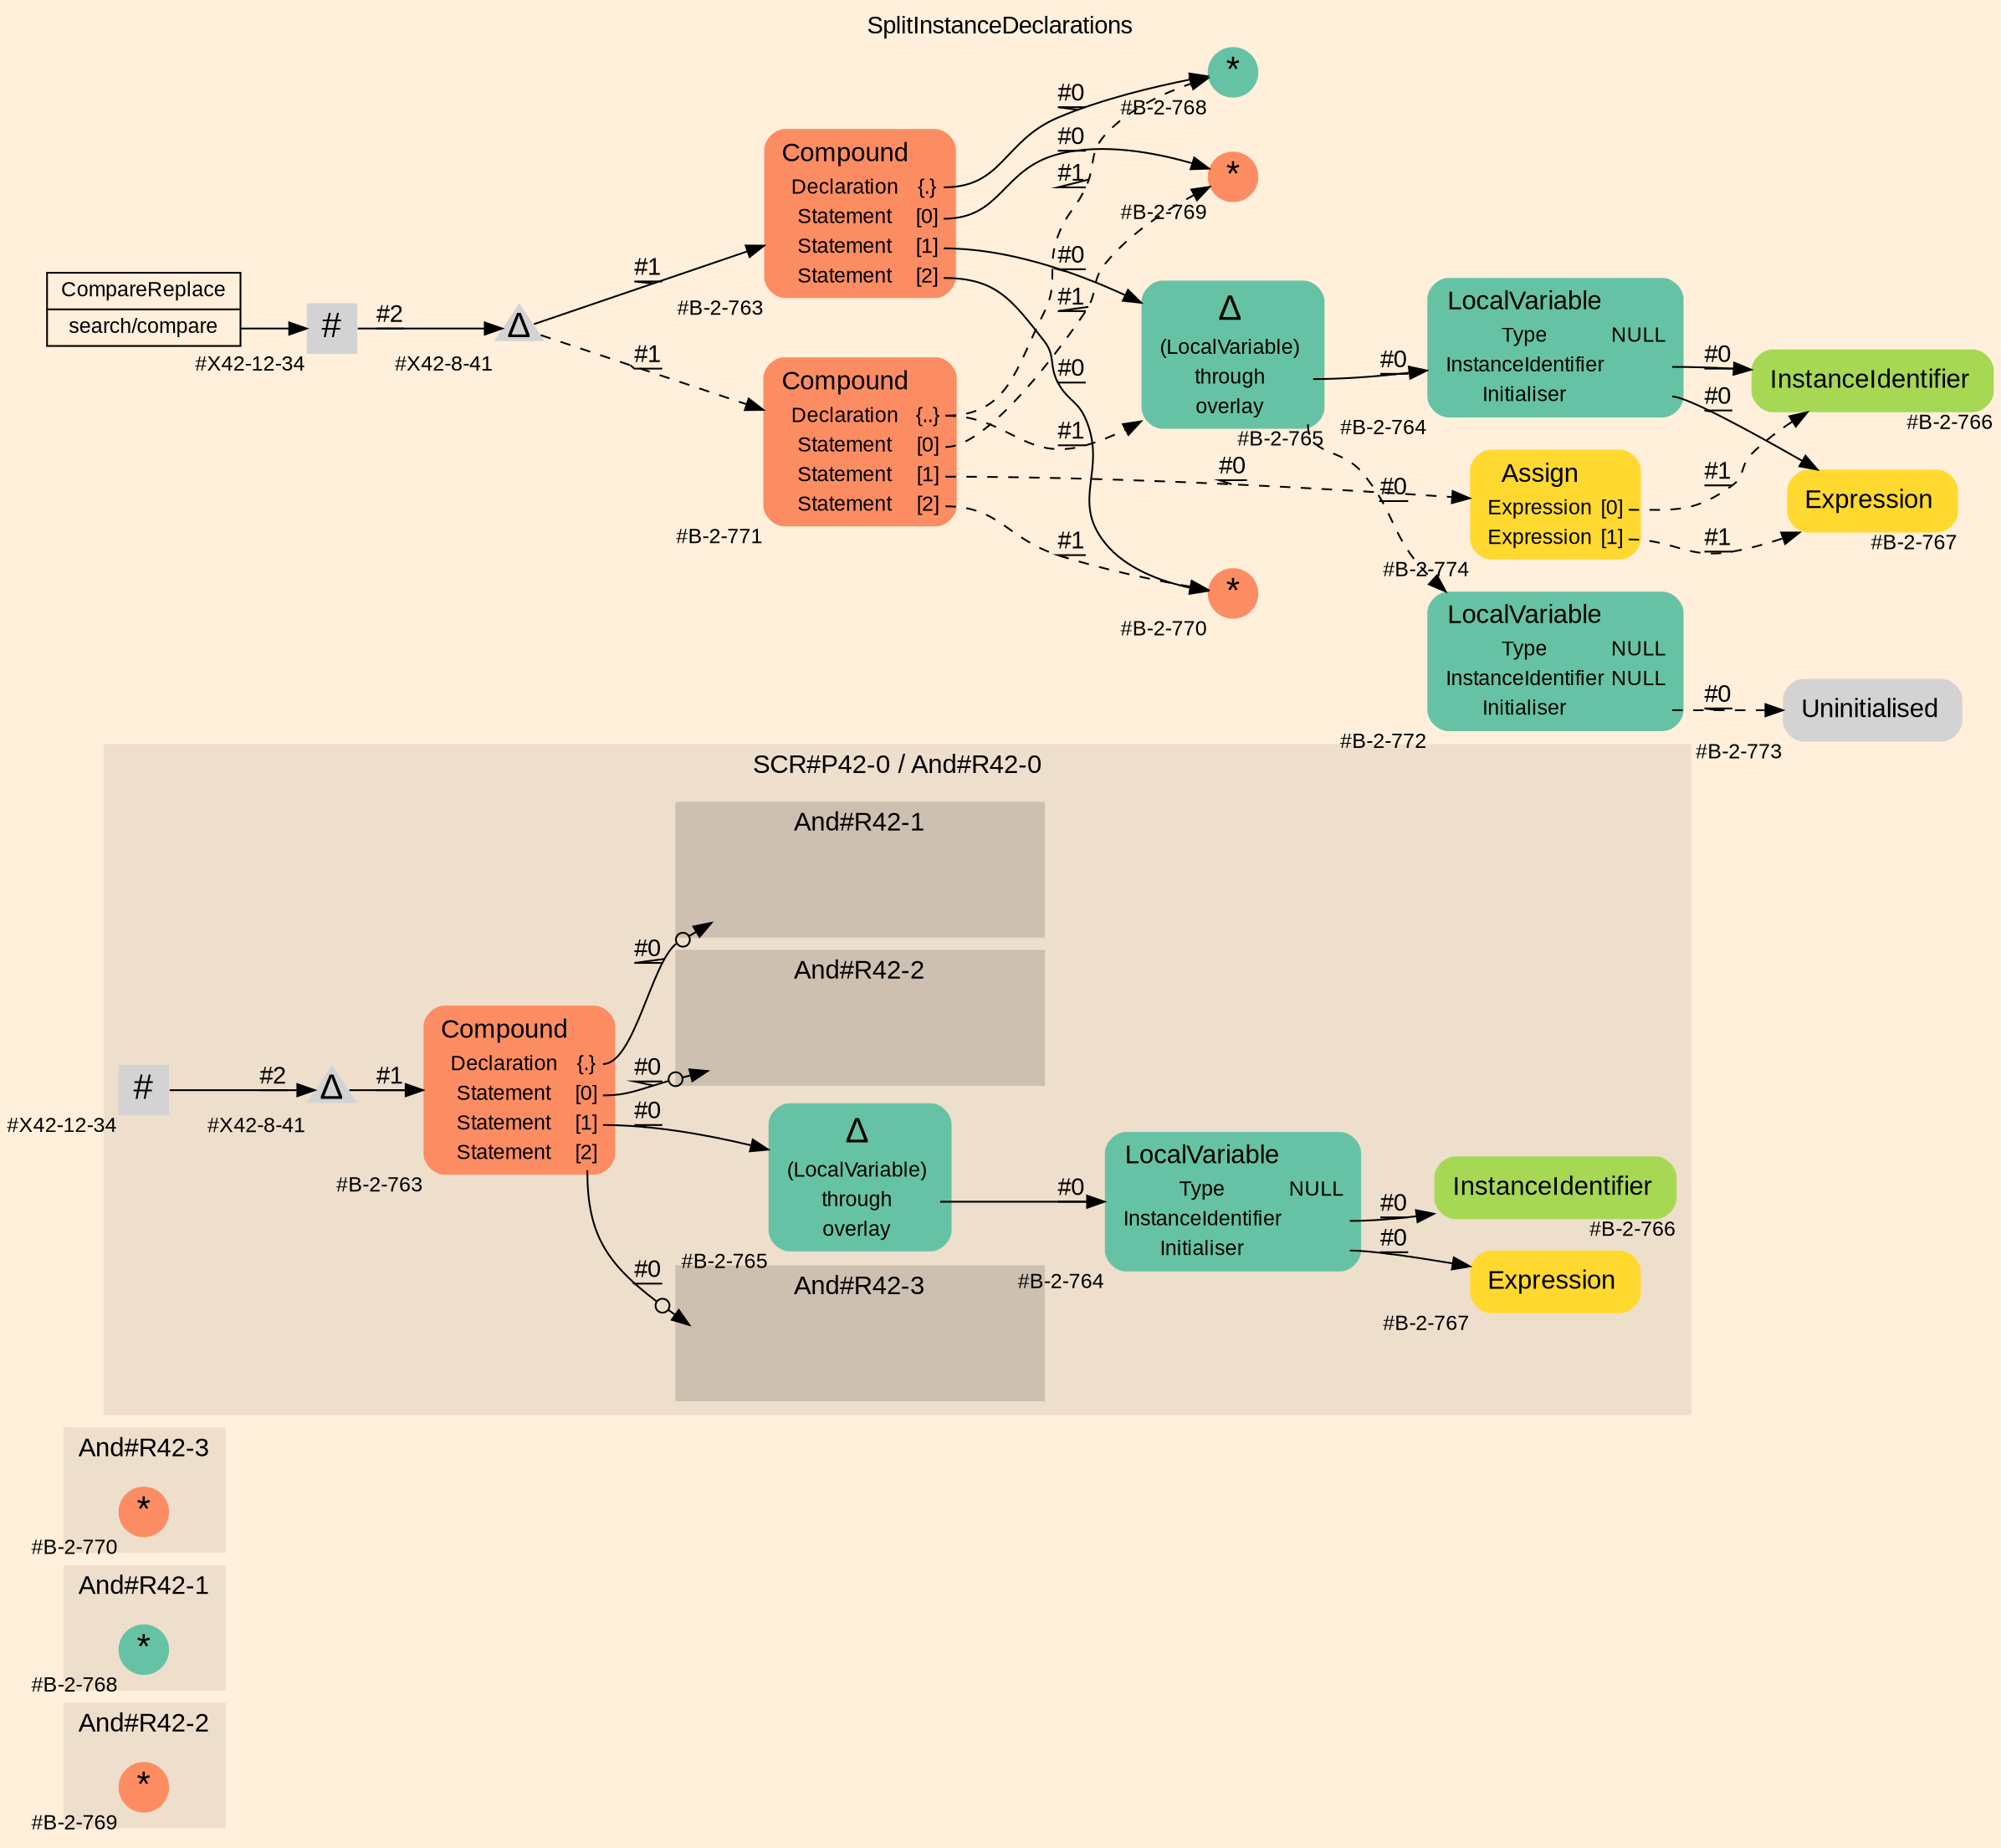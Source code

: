 digraph "SplitInstanceDeclarations" {
label = "SplitInstanceDeclarations"
labelloc = t
graph [
    rankdir = "LR"
    ranksep = 0.3
    bgcolor = antiquewhite1
    color = black
    fontcolor = black
    fontname = "Arial"
];
node [
    fontname = "Arial"
];
edge [
    fontname = "Arial"
];

// -------------------- figure And#R42-2 --------------------
// -------- region And#R42-2 ----------
subgraph "clusterAnd#R42-2" {
    label = "And#R42-2"
    style = "filled"
    color = antiquewhite2
    fontsize = "15"
    // -------- block And#R42-2/#B-2-769 ----------
    "And#R42-2/#B-2-769" [
        shape = "circle"
        fillcolor = "/set28/2"
        xlabel = "#B-2-769"
        fontsize = "12"
        fontcolor = black
        label = <<FONT POINT-SIZE="20" COLOR="black">*</FONT>>
        style = "filled"
        penwidth = 0.0
        fixedsize = true
        width = 0.4
        height = 0.4
    ];
    
}


// -------------------- figure And#R42-1 --------------------
// -------- region And#R42-1 ----------
subgraph "clusterAnd#R42-1" {
    label = "And#R42-1"
    style = "filled"
    color = antiquewhite2
    fontsize = "15"
    // -------- block And#R42-1/#B-2-768 ----------
    "And#R42-1/#B-2-768" [
        shape = "circle"
        fillcolor = "/set28/1"
        xlabel = "#B-2-768"
        fontsize = "12"
        fontcolor = black
        label = <<FONT POINT-SIZE="20" COLOR="black">*</FONT>>
        style = "filled"
        penwidth = 0.0
        fixedsize = true
        width = 0.4
        height = 0.4
    ];
    
}


// -------------------- figure And#R42-3 --------------------
// -------- region And#R42-3 ----------
subgraph "clusterAnd#R42-3" {
    label = "And#R42-3"
    style = "filled"
    color = antiquewhite2
    fontsize = "15"
    // -------- block And#R42-3/#B-2-770 ----------
    "And#R42-3/#B-2-770" [
        shape = "circle"
        fillcolor = "/set28/2"
        xlabel = "#B-2-770"
        fontsize = "12"
        fontcolor = black
        label = <<FONT POINT-SIZE="20" COLOR="black">*</FONT>>
        style = "filled"
        penwidth = 0.0
        fixedsize = true
        width = 0.4
        height = 0.4
    ];
    
}


// -------------------- figure And#R42-0 --------------------
// -------- region And#R42-0 ----------
subgraph "clusterAnd#R42-0" {
    label = "SCR#P42-0 / And#R42-0"
    style = "filled"
    color = antiquewhite2
    fontsize = "15"
    // -------- block And#R42-0/#X42-12-34 ----------
    "And#R42-0/#X42-12-34" [
        shape = "square"
        xlabel = "#X42-12-34"
        fontsize = "12"
        fontcolor = black
        label = <<FONT POINT-SIZE="20" COLOR="black">#</FONT>>
        style = "filled"
        penwidth = 0.0
        fixedsize = true
        width = 0.4
        height = 0.4
    ];
    
    // -------- block And#R42-0/#X42-8-41 ----------
    "And#R42-0/#X42-8-41" [
        shape = "triangle"
        xlabel = "#X42-8-41"
        fontsize = "12"
        fontcolor = black
        label = <<FONT POINT-SIZE="20" COLOR="black">Δ</FONT>>
        style = "filled"
        penwidth = 0.0
        fixedsize = true
        width = 0.4
        height = 0.4
    ];
    
    // -------- block And#R42-0/#B-2-764 ----------
    "And#R42-0/#B-2-764" [
        shape = "plaintext"
        fillcolor = "/set28/1"
        xlabel = "#B-2-764"
        fontsize = "12"
        fontcolor = black
        label = <<TABLE BORDER="0" CELLBORDER="0" CELLSPACING="0">
         <TR><TD><FONT POINT-SIZE="15" COLOR="black">LocalVariable</FONT></TD><TD></TD></TR>
         <TR><TD><FONT POINT-SIZE="12" COLOR="black">Type</FONT></TD><TD PORT="port0"><FONT POINT-SIZE="12" COLOR="black">NULL</FONT></TD></TR>
         <TR><TD><FONT POINT-SIZE="12" COLOR="black">InstanceIdentifier</FONT></TD><TD PORT="port1"></TD></TR>
         <TR><TD><FONT POINT-SIZE="12" COLOR="black">Initialiser</FONT></TD><TD PORT="port2"></TD></TR>
        </TABLE>>
        style = "rounded,filled"
    ];
    
    // -------- block And#R42-0/#B-2-767 ----------
    "And#R42-0/#B-2-767" [
        shape = "plaintext"
        fillcolor = "/set28/6"
        xlabel = "#B-2-767"
        fontsize = "12"
        fontcolor = black
        label = <<TABLE BORDER="0" CELLBORDER="0" CELLSPACING="0">
         <TR><TD><FONT POINT-SIZE="15" COLOR="black">Expression</FONT></TD><TD></TD></TR>
        </TABLE>>
        style = "rounded,filled"
    ];
    
    // -------- block And#R42-0/#B-2-765 ----------
    "And#R42-0/#B-2-765" [
        shape = "plaintext"
        fillcolor = "/set28/1"
        xlabel = "#B-2-765"
        fontsize = "12"
        fontcolor = black
        label = <<TABLE BORDER="0" CELLBORDER="0" CELLSPACING="0">
         <TR><TD><FONT POINT-SIZE="20" COLOR="black">Δ</FONT></TD><TD></TD></TR>
         <TR><TD><FONT POINT-SIZE="12" COLOR="black">(LocalVariable)</FONT></TD><TD PORT="port0"></TD></TR>
         <TR><TD><FONT POINT-SIZE="12" COLOR="black">through</FONT></TD><TD PORT="port1"></TD></TR>
         <TR><TD><FONT POINT-SIZE="12" COLOR="black">overlay</FONT></TD><TD PORT="port2"></TD></TR>
        </TABLE>>
        style = "rounded,filled"
    ];
    
    // -------- block And#R42-0/#B-2-763 ----------
    "And#R42-0/#B-2-763" [
        shape = "plaintext"
        fillcolor = "/set28/2"
        xlabel = "#B-2-763"
        fontsize = "12"
        fontcolor = black
        label = <<TABLE BORDER="0" CELLBORDER="0" CELLSPACING="0">
         <TR><TD><FONT POINT-SIZE="15" COLOR="black">Compound</FONT></TD><TD></TD></TR>
         <TR><TD><FONT POINT-SIZE="12" COLOR="black">Declaration</FONT></TD><TD PORT="port0"><FONT POINT-SIZE="12" COLOR="black">{.}</FONT></TD></TR>
         <TR><TD><FONT POINT-SIZE="12" COLOR="black">Statement</FONT></TD><TD PORT="port1"><FONT POINT-SIZE="12" COLOR="black">[0]</FONT></TD></TR>
         <TR><TD><FONT POINT-SIZE="12" COLOR="black">Statement</FONT></TD><TD PORT="port2"><FONT POINT-SIZE="12" COLOR="black">[1]</FONT></TD></TR>
         <TR><TD><FONT POINT-SIZE="12" COLOR="black">Statement</FONT></TD><TD PORT="port3"><FONT POINT-SIZE="12" COLOR="black">[2]</FONT></TD></TR>
        </TABLE>>
        style = "rounded,filled"
    ];
    
    // -------- block And#R42-0/#B-2-766 ----------
    "And#R42-0/#B-2-766" [
        shape = "plaintext"
        fillcolor = "/set28/5"
        xlabel = "#B-2-766"
        fontsize = "12"
        fontcolor = black
        label = <<TABLE BORDER="0" CELLBORDER="0" CELLSPACING="0">
         <TR><TD><FONT POINT-SIZE="15" COLOR="black">InstanceIdentifier</FONT></TD><TD></TD></TR>
        </TABLE>>
        style = "rounded,filled"
    ];
    
    // -------- region And#R42-0/And#R42-1 ----------
    subgraph "clusterAnd#R42-0/And#R42-1" {
        label = "And#R42-1"
        style = "filled"
        color = antiquewhite3
        fontsize = "15"
        // -------- block And#R42-0/And#R42-1/#B-2-768 ----------
        "And#R42-0/And#R42-1/#B-2-768" [
            shape = none
            fillcolor = "/set28/1"
            xlabel = "#B-2-768"
            fontsize = "12"
            fontcolor = black
            style = "invisible"
        ];
        
    }
    
    // -------- region And#R42-0/And#R42-2 ----------
    subgraph "clusterAnd#R42-0/And#R42-2" {
        label = "And#R42-2"
        style = "filled"
        color = antiquewhite3
        fontsize = "15"
        // -------- block And#R42-0/And#R42-2/#B-2-769 ----------
        "And#R42-0/And#R42-2/#B-2-769" [
            shape = none
            fillcolor = "/set28/2"
            xlabel = "#B-2-769"
            fontsize = "12"
            fontcolor = black
            style = "invisible"
        ];
        
    }
    
    // -------- region And#R42-0/And#R42-3 ----------
    subgraph "clusterAnd#R42-0/And#R42-3" {
        label = "And#R42-3"
        style = "filled"
        color = antiquewhite3
        fontsize = "15"
        // -------- block And#R42-0/And#R42-3/#B-2-770 ----------
        "And#R42-0/And#R42-3/#B-2-770" [
            shape = none
            fillcolor = "/set28/2"
            xlabel = "#B-2-770"
            fontsize = "12"
            fontcolor = black
            style = "invisible"
        ];
        
    }
    
}

"And#R42-0/#X42-12-34" -> "And#R42-0/#X42-8-41" [
    label = "#2"
    decorate = true
    color = black
    fontcolor = black
];

"And#R42-0/#X42-8-41" -> "And#R42-0/#B-2-763" [
    label = "#1"
    decorate = true
    color = black
    fontcolor = black
];

"And#R42-0/#B-2-764":port1 -> "And#R42-0/#B-2-766" [
    label = "#0"
    decorate = true
    color = black
    fontcolor = black
];

"And#R42-0/#B-2-764":port2 -> "And#R42-0/#B-2-767" [
    label = "#0"
    decorate = true
    color = black
    fontcolor = black
];

"And#R42-0/#B-2-765":port1 -> "And#R42-0/#B-2-764" [
    label = "#0"
    decorate = true
    color = black
    fontcolor = black
];

"And#R42-0/#B-2-763":port0 -> "And#R42-0/And#R42-1/#B-2-768" [
    arrowhead="normalnoneodot"
    label = "#0"
    decorate = true
    color = black
    fontcolor = black
];

"And#R42-0/#B-2-763":port1 -> "And#R42-0/And#R42-2/#B-2-769" [
    arrowhead="normalnoneodot"
    label = "#0"
    decorate = true
    color = black
    fontcolor = black
];

"And#R42-0/#B-2-763":port2 -> "And#R42-0/#B-2-765" [
    label = "#0"
    decorate = true
    color = black
    fontcolor = black
];

"And#R42-0/#B-2-763":port3 -> "And#R42-0/And#R42-3/#B-2-770" [
    arrowhead="normalnoneodot"
    label = "#0"
    decorate = true
    color = black
    fontcolor = black
];


// -------------------- transformation figure --------------------
// -------- block CR#X42-10-42 ----------
"CR#X42-10-42" [
    shape = "record"
    fillcolor = antiquewhite1
    fontsize = "12"
    fontcolor = black
    label = "<fixed> CompareReplace | <port0> search/compare"
    style = "filled"
    color = black
];

// -------- block #X42-12-34 ----------
"#X42-12-34" [
    shape = "square"
    xlabel = "#X42-12-34"
    fontsize = "12"
    fontcolor = black
    label = <<FONT POINT-SIZE="20" COLOR="black">#</FONT>>
    style = "filled"
    penwidth = 0.0
    fixedsize = true
    width = 0.4
    height = 0.4
];

// -------- block #X42-8-41 ----------
"#X42-8-41" [
    shape = "triangle"
    xlabel = "#X42-8-41"
    fontsize = "12"
    fontcolor = black
    label = <<FONT POINT-SIZE="20" COLOR="black">Δ</FONT>>
    style = "filled"
    penwidth = 0.0
    fixedsize = true
    width = 0.4
    height = 0.4
];

// -------- block #B-2-763 ----------
"#B-2-763" [
    shape = "plaintext"
    fillcolor = "/set28/2"
    xlabel = "#B-2-763"
    fontsize = "12"
    fontcolor = black
    label = <<TABLE BORDER="0" CELLBORDER="0" CELLSPACING="0">
     <TR><TD><FONT POINT-SIZE="15" COLOR="black">Compound</FONT></TD><TD></TD></TR>
     <TR><TD><FONT POINT-SIZE="12" COLOR="black">Declaration</FONT></TD><TD PORT="port0"><FONT POINT-SIZE="12" COLOR="black">{.}</FONT></TD></TR>
     <TR><TD><FONT POINT-SIZE="12" COLOR="black">Statement</FONT></TD><TD PORT="port1"><FONT POINT-SIZE="12" COLOR="black">[0]</FONT></TD></TR>
     <TR><TD><FONT POINT-SIZE="12" COLOR="black">Statement</FONT></TD><TD PORT="port2"><FONT POINT-SIZE="12" COLOR="black">[1]</FONT></TD></TR>
     <TR><TD><FONT POINT-SIZE="12" COLOR="black">Statement</FONT></TD><TD PORT="port3"><FONT POINT-SIZE="12" COLOR="black">[2]</FONT></TD></TR>
    </TABLE>>
    style = "rounded,filled"
];

// -------- block #B-2-768 ----------
"#B-2-768" [
    shape = "circle"
    fillcolor = "/set28/1"
    xlabel = "#B-2-768"
    fontsize = "12"
    fontcolor = black
    label = <<FONT POINT-SIZE="20" COLOR="black">*</FONT>>
    style = "filled"
    penwidth = 0.0
    fixedsize = true
    width = 0.4
    height = 0.4
];

// -------- block #B-2-769 ----------
"#B-2-769" [
    shape = "circle"
    fillcolor = "/set28/2"
    xlabel = "#B-2-769"
    fontsize = "12"
    fontcolor = black
    label = <<FONT POINT-SIZE="20" COLOR="black">*</FONT>>
    style = "filled"
    penwidth = 0.0
    fixedsize = true
    width = 0.4
    height = 0.4
];

// -------- block #B-2-765 ----------
"#B-2-765" [
    shape = "plaintext"
    fillcolor = "/set28/1"
    xlabel = "#B-2-765"
    fontsize = "12"
    fontcolor = black
    label = <<TABLE BORDER="0" CELLBORDER="0" CELLSPACING="0">
     <TR><TD><FONT POINT-SIZE="20" COLOR="black">Δ</FONT></TD><TD></TD></TR>
     <TR><TD><FONT POINT-SIZE="12" COLOR="black">(LocalVariable)</FONT></TD><TD PORT="port0"></TD></TR>
     <TR><TD><FONT POINT-SIZE="12" COLOR="black">through</FONT></TD><TD PORT="port1"></TD></TR>
     <TR><TD><FONT POINT-SIZE="12" COLOR="black">overlay</FONT></TD><TD PORT="port2"></TD></TR>
    </TABLE>>
    style = "rounded,filled"
];

// -------- block #B-2-764 ----------
"#B-2-764" [
    shape = "plaintext"
    fillcolor = "/set28/1"
    xlabel = "#B-2-764"
    fontsize = "12"
    fontcolor = black
    label = <<TABLE BORDER="0" CELLBORDER="0" CELLSPACING="0">
     <TR><TD><FONT POINT-SIZE="15" COLOR="black">LocalVariable</FONT></TD><TD></TD></TR>
     <TR><TD><FONT POINT-SIZE="12" COLOR="black">Type</FONT></TD><TD PORT="port0"><FONT POINT-SIZE="12" COLOR="black">NULL</FONT></TD></TR>
     <TR><TD><FONT POINT-SIZE="12" COLOR="black">InstanceIdentifier</FONT></TD><TD PORT="port1"></TD></TR>
     <TR><TD><FONT POINT-SIZE="12" COLOR="black">Initialiser</FONT></TD><TD PORT="port2"></TD></TR>
    </TABLE>>
    style = "rounded,filled"
];

// -------- block #B-2-766 ----------
"#B-2-766" [
    shape = "plaintext"
    fillcolor = "/set28/5"
    xlabel = "#B-2-766"
    fontsize = "12"
    fontcolor = black
    label = <<TABLE BORDER="0" CELLBORDER="0" CELLSPACING="0">
     <TR><TD><FONT POINT-SIZE="15" COLOR="black">InstanceIdentifier</FONT></TD><TD></TD></TR>
    </TABLE>>
    style = "rounded,filled"
];

// -------- block #B-2-767 ----------
"#B-2-767" [
    shape = "plaintext"
    fillcolor = "/set28/6"
    xlabel = "#B-2-767"
    fontsize = "12"
    fontcolor = black
    label = <<TABLE BORDER="0" CELLBORDER="0" CELLSPACING="0">
     <TR><TD><FONT POINT-SIZE="15" COLOR="black">Expression</FONT></TD><TD></TD></TR>
    </TABLE>>
    style = "rounded,filled"
];

// -------- block #B-2-772 ----------
"#B-2-772" [
    shape = "plaintext"
    fillcolor = "/set28/1"
    xlabel = "#B-2-772"
    fontsize = "12"
    fontcolor = black
    label = <<TABLE BORDER="0" CELLBORDER="0" CELLSPACING="0">
     <TR><TD><FONT POINT-SIZE="15" COLOR="black">LocalVariable</FONT></TD><TD></TD></TR>
     <TR><TD><FONT POINT-SIZE="12" COLOR="black">Type</FONT></TD><TD PORT="port0"><FONT POINT-SIZE="12" COLOR="black">NULL</FONT></TD></TR>
     <TR><TD><FONT POINT-SIZE="12" COLOR="black">InstanceIdentifier</FONT></TD><TD PORT="port1"><FONT POINT-SIZE="12" COLOR="black">NULL</FONT></TD></TR>
     <TR><TD><FONT POINT-SIZE="12" COLOR="black">Initialiser</FONT></TD><TD PORT="port2"></TD></TR>
    </TABLE>>
    style = "rounded,filled"
];

// -------- block #B-2-773 ----------
"#B-2-773" [
    shape = "plaintext"
    xlabel = "#B-2-773"
    fontsize = "12"
    fontcolor = black
    label = <<TABLE BORDER="0" CELLBORDER="0" CELLSPACING="0">
     <TR><TD><FONT POINT-SIZE="15" COLOR="black">Uninitialised</FONT></TD><TD></TD></TR>
    </TABLE>>
    style = "rounded,filled"
];

// -------- block #B-2-770 ----------
"#B-2-770" [
    shape = "circle"
    fillcolor = "/set28/2"
    xlabel = "#B-2-770"
    fontsize = "12"
    fontcolor = black
    label = <<FONT POINT-SIZE="20" COLOR="black">*</FONT>>
    style = "filled"
    penwidth = 0.0
    fixedsize = true
    width = 0.4
    height = 0.4
];

// -------- block #B-2-771 ----------
"#B-2-771" [
    shape = "plaintext"
    fillcolor = "/set28/2"
    xlabel = "#B-2-771"
    fontsize = "12"
    fontcolor = black
    label = <<TABLE BORDER="0" CELLBORDER="0" CELLSPACING="0">
     <TR><TD><FONT POINT-SIZE="15" COLOR="black">Compound</FONT></TD><TD></TD></TR>
     <TR><TD><FONT POINT-SIZE="12" COLOR="black">Declaration</FONT></TD><TD PORT="port0"><FONT POINT-SIZE="12" COLOR="black">{..}</FONT></TD></TR>
     <TR><TD><FONT POINT-SIZE="12" COLOR="black">Statement</FONT></TD><TD PORT="port1"><FONT POINT-SIZE="12" COLOR="black">[0]</FONT></TD></TR>
     <TR><TD><FONT POINT-SIZE="12" COLOR="black">Statement</FONT></TD><TD PORT="port2"><FONT POINT-SIZE="12" COLOR="black">[1]</FONT></TD></TR>
     <TR><TD><FONT POINT-SIZE="12" COLOR="black">Statement</FONT></TD><TD PORT="port3"><FONT POINT-SIZE="12" COLOR="black">[2]</FONT></TD></TR>
    </TABLE>>
    style = "rounded,filled"
];

// -------- block #B-2-774 ----------
"#B-2-774" [
    shape = "plaintext"
    fillcolor = "/set28/6"
    xlabel = "#B-2-774"
    fontsize = "12"
    fontcolor = black
    label = <<TABLE BORDER="0" CELLBORDER="0" CELLSPACING="0">
     <TR><TD><FONT POINT-SIZE="15" COLOR="black">Assign</FONT></TD><TD></TD></TR>
     <TR><TD><FONT POINT-SIZE="12" COLOR="black">Expression</FONT></TD><TD PORT="port0"><FONT POINT-SIZE="12" COLOR="black">[0]</FONT></TD></TR>
     <TR><TD><FONT POINT-SIZE="12" COLOR="black">Expression</FONT></TD><TD PORT="port1"><FONT POINT-SIZE="12" COLOR="black">[1]</FONT></TD></TR>
    </TABLE>>
    style = "rounded,filled"
];

"CR#X42-10-42":port0 -> "#X42-12-34" [
    label = ""
    decorate = true
    color = black
    fontcolor = black
];

"#X42-12-34" -> "#X42-8-41" [
    label = "#2"
    decorate = true
    color = black
    fontcolor = black
];

"#X42-8-41" -> "#B-2-763" [
    label = "#1"
    decorate = true
    color = black
    fontcolor = black
];

"#X42-8-41" -> "#B-2-771" [
    style="dashed"
    label = "#1"
    decorate = true
    color = black
    fontcolor = black
];

"#B-2-763":port0 -> "#B-2-768" [
    label = "#0"
    decorate = true
    color = black
    fontcolor = black
];

"#B-2-763":port1 -> "#B-2-769" [
    label = "#0"
    decorate = true
    color = black
    fontcolor = black
];

"#B-2-763":port2 -> "#B-2-765" [
    label = "#0"
    decorate = true
    color = black
    fontcolor = black
];

"#B-2-763":port3 -> "#B-2-770" [
    label = "#0"
    decorate = true
    color = black
    fontcolor = black
];

"#B-2-765":port1 -> "#B-2-764" [
    label = "#0"
    decorate = true
    color = black
    fontcolor = black
];

"#B-2-765":port2 -> "#B-2-772" [
    style="dashed"
    label = "#0"
    decorate = true
    color = black
    fontcolor = black
];

"#B-2-764":port1 -> "#B-2-766" [
    label = "#0"
    decorate = true
    color = black
    fontcolor = black
];

"#B-2-764":port2 -> "#B-2-767" [
    label = "#0"
    decorate = true
    color = black
    fontcolor = black
];

"#B-2-772":port2 -> "#B-2-773" [
    style="dashed"
    label = "#0"
    decorate = true
    color = black
    fontcolor = black
];

"#B-2-771":port0 -> "#B-2-765" [
    style="dashed"
    label = "#1"
    decorate = true
    color = black
    fontcolor = black
];

"#B-2-771":port0 -> "#B-2-768" [
    style="dashed"
    label = "#1"
    decorate = true
    color = black
    fontcolor = black
];

"#B-2-771":port1 -> "#B-2-769" [
    style="dashed"
    label = "#1"
    decorate = true
    color = black
    fontcolor = black
];

"#B-2-771":port2 -> "#B-2-774" [
    style="dashed"
    label = "#0"
    decorate = true
    color = black
    fontcolor = black
];

"#B-2-771":port3 -> "#B-2-770" [
    style="dashed"
    label = "#1"
    decorate = true
    color = black
    fontcolor = black
];

"#B-2-774":port0 -> "#B-2-766" [
    style="dashed"
    label = "#1"
    decorate = true
    color = black
    fontcolor = black
];

"#B-2-774":port1 -> "#B-2-767" [
    style="dashed"
    label = "#1"
    decorate = true
    color = black
    fontcolor = black
];


}
